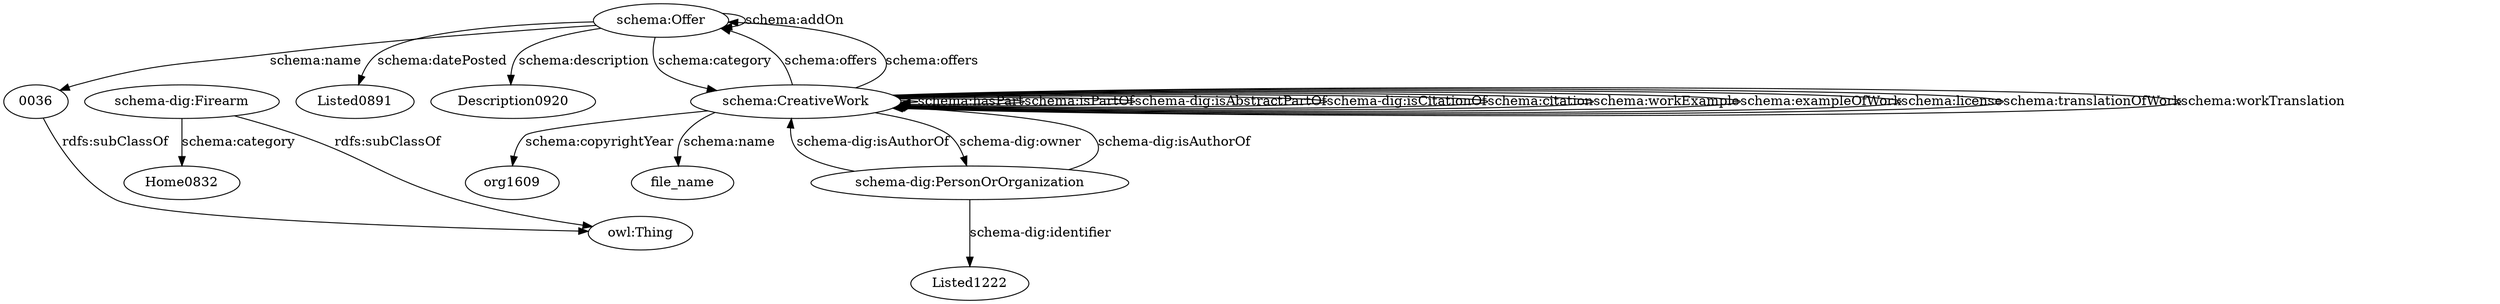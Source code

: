 digraph {
  Home0832 [type=attribute_name,label=Home0832]
  "schema-dig:Firearm1" [type=class_uri,label="schema-dig:Firearm"]
  Listed1222 [type=attribute_name,label=Listed1222]
  "schema-dig:PersonOrOrganization1" [type=class_uri,label="schema-dig:PersonOrOrganization"]
  org1609 [type=attribute_name,label=org1609]
  "schema:CreativeWork1" [type=class_uri,label="schema:CreativeWork"]
  file_name [type=attribute_name,label=file_name]
  Listed0891 [type=attribute_name,label=Listed0891]
  "schema:Offer1" [type=class_uri,label="schema:Offer"]
  Description0920 [type=attribute_name,label=Description0920]
  "0036" [type=attribute_name,label="0036"]
  "owl:Thing" [type=special,label="owl:Thing"]
  "schema-dig:Firearm1" -> Home0832 [label="schema:category",type=st_property_uri]
  "schema-dig:PersonOrOrganization1" -> Listed1222 [label="schema-dig:identifier",type=st_property_uri]
  "schema:CreativeWork1" -> org1609 [label="schema:copyrightYear",type=st_property_uri]
  "schema:CreativeWork1" -> file_name [label="schema:name",type=st_property_uri]
  "schema:Offer1" -> Listed0891 [label="schema:datePosted",type=st_property_uri]
  "schema:Offer1" -> Description0920 [label="schema:description",type=st_property_uri]
  "schema:Offer1" -> "0036" [label="schema:name",type=st_property_uri]
  "schema-dig:PersonOrOrganization1" -> "schema:CreativeWork1" [label="schema-dig:isAuthorOf",type=direct_property_uri,weight=1]
  "schema:CreativeWork1" -> "schema:CreativeWork1" [label="schema:hasPart",type=direct_property_uri,weight=1]
  "schema:CreativeWork1" -> "schema:CreativeWork1" [label="schema:isPartOf",type=direct_property_uri,weight=1]
  "schema:CreativeWork1" -> "schema:CreativeWork1" [label="schema-dig:isAbstractPartOf",type=direct_property_uri,weight=1]
  "schema:CreativeWork1" -> "schema:CreativeWork1" [label="schema-dig:isCitationOf",type=direct_property_uri,weight=1]
  "schema:CreativeWork1" -> "schema:CreativeWork1" [label="schema:citation",type=direct_property_uri,weight=1]
  "schema:CreativeWork1" -> "schema:CreativeWork1" [label="schema:workExample",type=direct_property_uri,weight=1]
  "schema:CreativeWork1" -> "schema:CreativeWork1" [label="schema:exampleOfWork",type=direct_property_uri,weight=1]
  "schema:CreativeWork1" -> "schema:CreativeWork1" [label="schema:license",type=direct_property_uri,weight=1]
  "schema:CreativeWork1" -> "schema:CreativeWork1" [label="schema:translationOfWork",type=direct_property_uri,weight=1]
  "schema:CreativeWork1" -> "schema:CreativeWork1" [label="schema:workTranslation",type=direct_property_uri,weight=1]
  "schema:CreativeWork1" -> "schema:Offer1" [label="schema:offers",type=direct_property_uri,weight=1]
  "schema:Offer1" -> "schema:Offer1" [label="schema:addOn",type=direct_property_uri,weight=1]
  "schema-dig:PersonOrOrganization1" -> "schema:CreativeWork1" [label="schema-dig:isAuthorOf",type=inherited,weight=4]
  "schema:CreativeWork1" -> "schema-dig:PersonOrOrganization1" [label="schema-dig:owner",type=inherited,weight=4]
  "schema:CreativeWork1" -> "schema:Offer1" [label="schema:offers",type=inherited,weight=4]
  "schema:Offer1" -> "schema:CreativeWork1" [label="schema:category",type=inherited,weight=4]
  "schema-dig:Firearm1" -> "owl:Thing" [label="rdfs:subClassOf",type=inherited,weight=0.3333333333333333]
  "0036" -> "owl:Thing" [label="rdfs:subClassOf",type=inherited,weight=0.3333333333333333]
}

